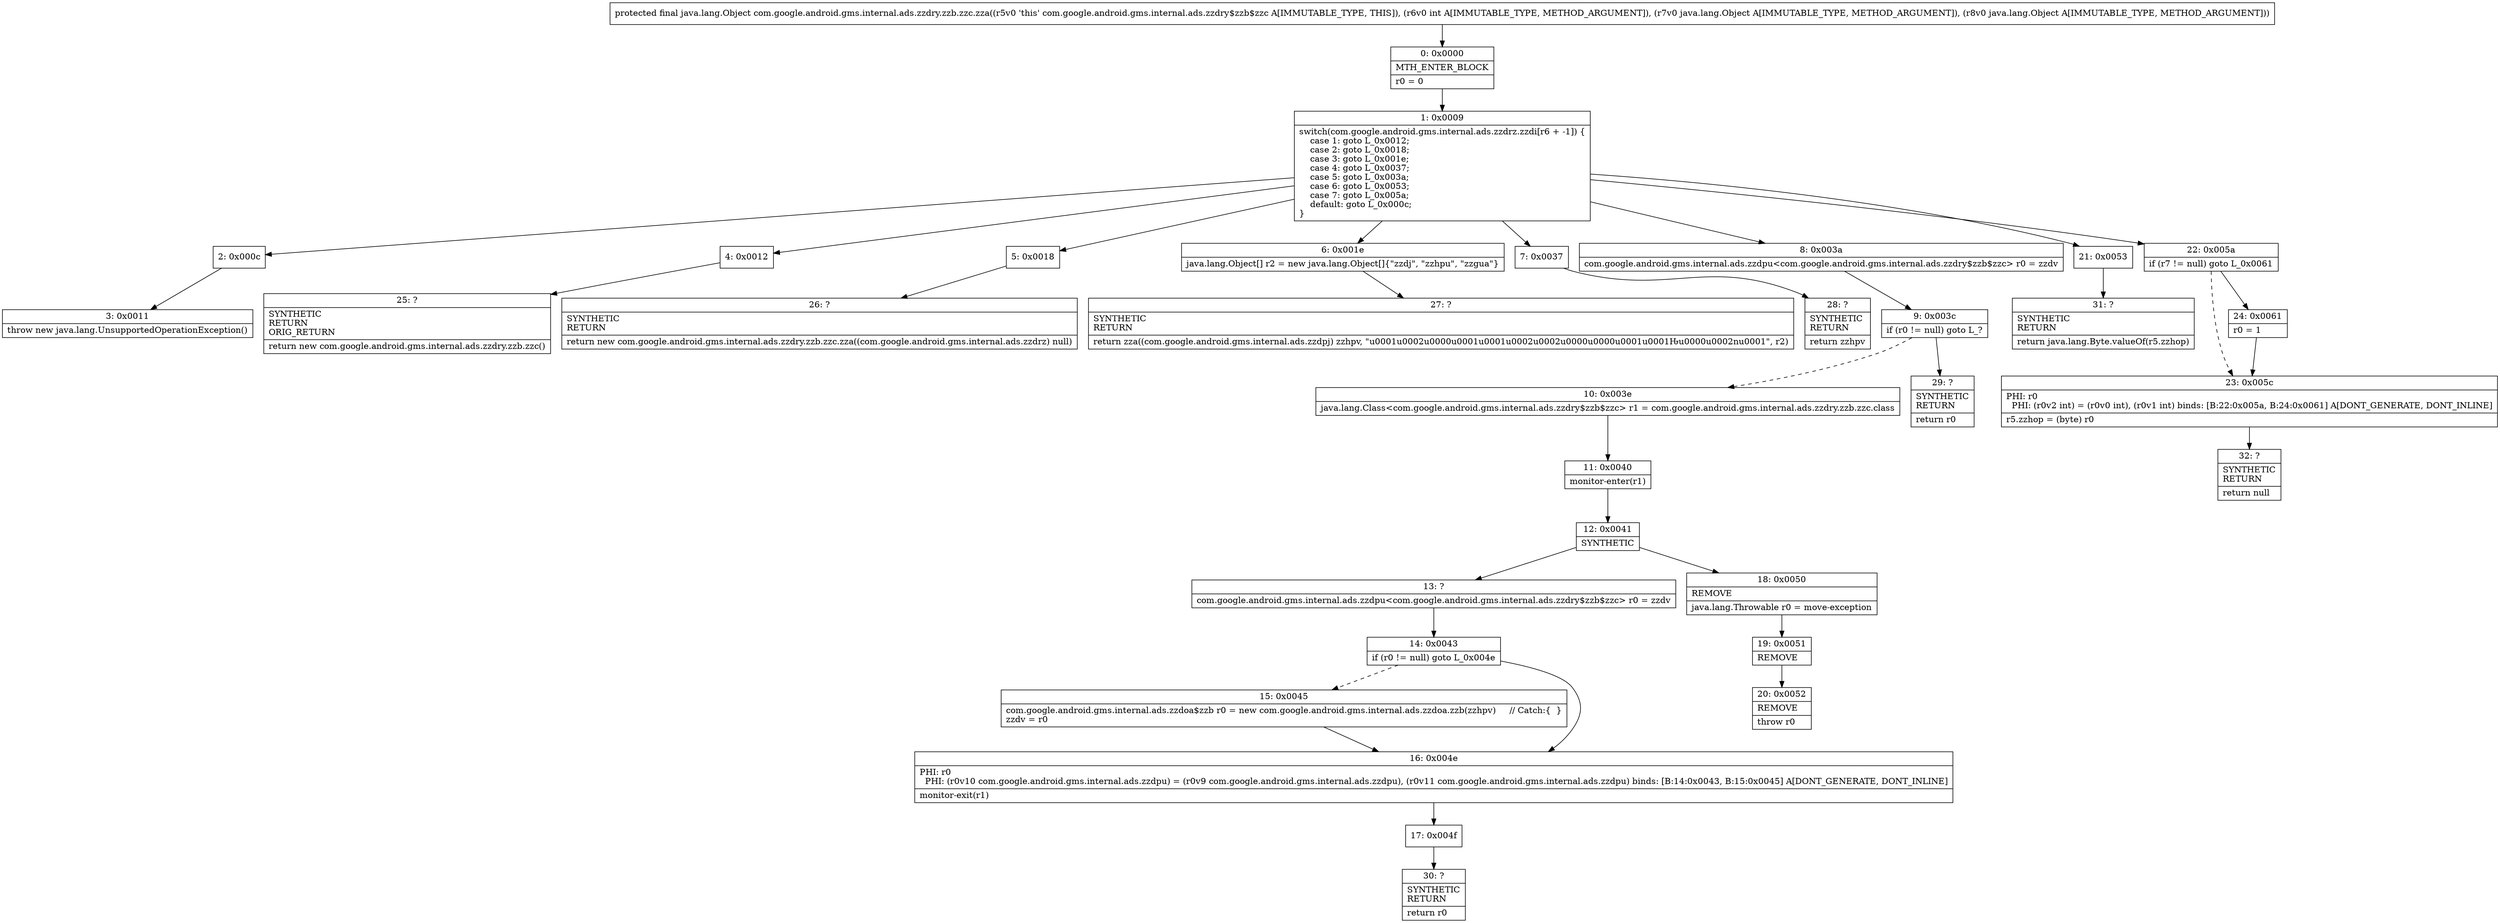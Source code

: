 digraph "CFG forcom.google.android.gms.internal.ads.zzdry.zzb.zzc.zza(ILjava\/lang\/Object;Ljava\/lang\/Object;)Ljava\/lang\/Object;" {
Node_0 [shape=record,label="{0\:\ 0x0000|MTH_ENTER_BLOCK\l|r0 = 0\l}"];
Node_1 [shape=record,label="{1\:\ 0x0009|switch(com.google.android.gms.internal.ads.zzdrz.zzdi[r6 + \-1]) \{\l    case 1: goto L_0x0012;\l    case 2: goto L_0x0018;\l    case 3: goto L_0x001e;\l    case 4: goto L_0x0037;\l    case 5: goto L_0x003a;\l    case 6: goto L_0x0053;\l    case 7: goto L_0x005a;\l    default: goto L_0x000c;\l\}\l}"];
Node_2 [shape=record,label="{2\:\ 0x000c}"];
Node_3 [shape=record,label="{3\:\ 0x0011|throw new java.lang.UnsupportedOperationException()\l}"];
Node_4 [shape=record,label="{4\:\ 0x0012}"];
Node_5 [shape=record,label="{5\:\ 0x0018}"];
Node_6 [shape=record,label="{6\:\ 0x001e|java.lang.Object[] r2 = new java.lang.Object[]\{\"zzdj\", \"zzhpu\", \"zzgua\"\}\l}"];
Node_7 [shape=record,label="{7\:\ 0x0037}"];
Node_8 [shape=record,label="{8\:\ 0x003a|com.google.android.gms.internal.ads.zzdpu\<com.google.android.gms.internal.ads.zzdry$zzb$zzc\> r0 = zzdv\l}"];
Node_9 [shape=record,label="{9\:\ 0x003c|if (r0 != null) goto L_?\l}"];
Node_10 [shape=record,label="{10\:\ 0x003e|java.lang.Class\<com.google.android.gms.internal.ads.zzdry$zzb$zzc\> r1 = com.google.android.gms.internal.ads.zzdry.zzb.zzc.class\l}"];
Node_11 [shape=record,label="{11\:\ 0x0040|monitor\-enter(r1)\l}"];
Node_12 [shape=record,label="{12\:\ 0x0041|SYNTHETIC\l}"];
Node_13 [shape=record,label="{13\:\ ?|com.google.android.gms.internal.ads.zzdpu\<com.google.android.gms.internal.ads.zzdry$zzb$zzc\> r0 = zzdv\l}"];
Node_14 [shape=record,label="{14\:\ 0x0043|if (r0 != null) goto L_0x004e\l}"];
Node_15 [shape=record,label="{15\:\ 0x0045|com.google.android.gms.internal.ads.zzdoa$zzb r0 = new com.google.android.gms.internal.ads.zzdoa.zzb(zzhpv)     \/\/ Catch:\{  \}\lzzdv = r0\l}"];
Node_16 [shape=record,label="{16\:\ 0x004e|PHI: r0 \l  PHI: (r0v10 com.google.android.gms.internal.ads.zzdpu) = (r0v9 com.google.android.gms.internal.ads.zzdpu), (r0v11 com.google.android.gms.internal.ads.zzdpu) binds: [B:14:0x0043, B:15:0x0045] A[DONT_GENERATE, DONT_INLINE]\l|monitor\-exit(r1)\l}"];
Node_17 [shape=record,label="{17\:\ 0x004f}"];
Node_18 [shape=record,label="{18\:\ 0x0050|REMOVE\l|java.lang.Throwable r0 = move\-exception\l}"];
Node_19 [shape=record,label="{19\:\ 0x0051|REMOVE\l}"];
Node_20 [shape=record,label="{20\:\ 0x0052|REMOVE\l|throw r0\l}"];
Node_21 [shape=record,label="{21\:\ 0x0053}"];
Node_22 [shape=record,label="{22\:\ 0x005a|if (r7 != null) goto L_0x0061\l}"];
Node_23 [shape=record,label="{23\:\ 0x005c|PHI: r0 \l  PHI: (r0v2 int) = (r0v0 int), (r0v1 int) binds: [B:22:0x005a, B:24:0x0061] A[DONT_GENERATE, DONT_INLINE]\l|r5.zzhop = (byte) r0\l}"];
Node_24 [shape=record,label="{24\:\ 0x0061|r0 = 1\l}"];
Node_25 [shape=record,label="{25\:\ ?|SYNTHETIC\lRETURN\lORIG_RETURN\l|return new com.google.android.gms.internal.ads.zzdry.zzb.zzc()\l}"];
Node_26 [shape=record,label="{26\:\ ?|SYNTHETIC\lRETURN\l|return new com.google.android.gms.internal.ads.zzdry.zzb.zzc.zza((com.google.android.gms.internal.ads.zzdrz) null)\l}"];
Node_27 [shape=record,label="{27\:\ ?|SYNTHETIC\lRETURN\l|return zza((com.google.android.gms.internal.ads.zzdpj) zzhpv, \"u0001u0002u0000u0001u0001u0002u0002u0000u0000u0001u0001Ԋu0000u0002nu0001\", r2)\l}"];
Node_28 [shape=record,label="{28\:\ ?|SYNTHETIC\lRETURN\l|return zzhpv\l}"];
Node_29 [shape=record,label="{29\:\ ?|SYNTHETIC\lRETURN\l|return r0\l}"];
Node_30 [shape=record,label="{30\:\ ?|SYNTHETIC\lRETURN\l|return r0\l}"];
Node_31 [shape=record,label="{31\:\ ?|SYNTHETIC\lRETURN\l|return java.lang.Byte.valueOf(r5.zzhop)\l}"];
Node_32 [shape=record,label="{32\:\ ?|SYNTHETIC\lRETURN\l|return null\l}"];
MethodNode[shape=record,label="{protected final java.lang.Object com.google.android.gms.internal.ads.zzdry.zzb.zzc.zza((r5v0 'this' com.google.android.gms.internal.ads.zzdry$zzb$zzc A[IMMUTABLE_TYPE, THIS]), (r6v0 int A[IMMUTABLE_TYPE, METHOD_ARGUMENT]), (r7v0 java.lang.Object A[IMMUTABLE_TYPE, METHOD_ARGUMENT]), (r8v0 java.lang.Object A[IMMUTABLE_TYPE, METHOD_ARGUMENT])) }"];
MethodNode -> Node_0;
Node_0 -> Node_1;
Node_1 -> Node_2;
Node_1 -> Node_4;
Node_1 -> Node_5;
Node_1 -> Node_6;
Node_1 -> Node_7;
Node_1 -> Node_8;
Node_1 -> Node_21;
Node_1 -> Node_22;
Node_2 -> Node_3;
Node_4 -> Node_25;
Node_5 -> Node_26;
Node_6 -> Node_27;
Node_7 -> Node_28;
Node_8 -> Node_9;
Node_9 -> Node_10[style=dashed];
Node_9 -> Node_29;
Node_10 -> Node_11;
Node_11 -> Node_12;
Node_12 -> Node_13;
Node_12 -> Node_18;
Node_13 -> Node_14;
Node_14 -> Node_15[style=dashed];
Node_14 -> Node_16;
Node_15 -> Node_16;
Node_16 -> Node_17;
Node_17 -> Node_30;
Node_18 -> Node_19;
Node_19 -> Node_20;
Node_21 -> Node_31;
Node_22 -> Node_23[style=dashed];
Node_22 -> Node_24;
Node_23 -> Node_32;
Node_24 -> Node_23;
}

